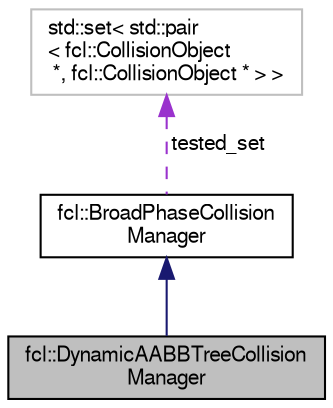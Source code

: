 digraph "fcl::DynamicAABBTreeCollisionManager"
{
  edge [fontname="FreeSans",fontsize="10",labelfontname="FreeSans",labelfontsize="10"];
  node [fontname="FreeSans",fontsize="10",shape=record];
  Node1 [label="fcl::DynamicAABBTreeCollision\lManager",height=0.2,width=0.4,color="black", fillcolor="grey75", style="filled" fontcolor="black"];
  Node2 -> Node1 [dir="back",color="midnightblue",fontsize="10",style="solid",fontname="FreeSans"];
  Node2 [label="fcl::BroadPhaseCollision\lManager",height=0.2,width=0.4,color="black", fillcolor="white", style="filled",URL="$a00006.html",tooltip="Base class for broad phase collision. It helps to accelerate the collision/distance between N objects..."];
  Node3 -> Node2 [dir="back",color="darkorchid3",fontsize="10",style="dashed",label=" tested_set" ,fontname="FreeSans"];
  Node3 [label="std::set\< std::pair\l\< fcl::CollisionObject\l *, fcl::CollisionObject * \> \>",height=0.2,width=0.4,color="grey75", fillcolor="white", style="filled"];
}

